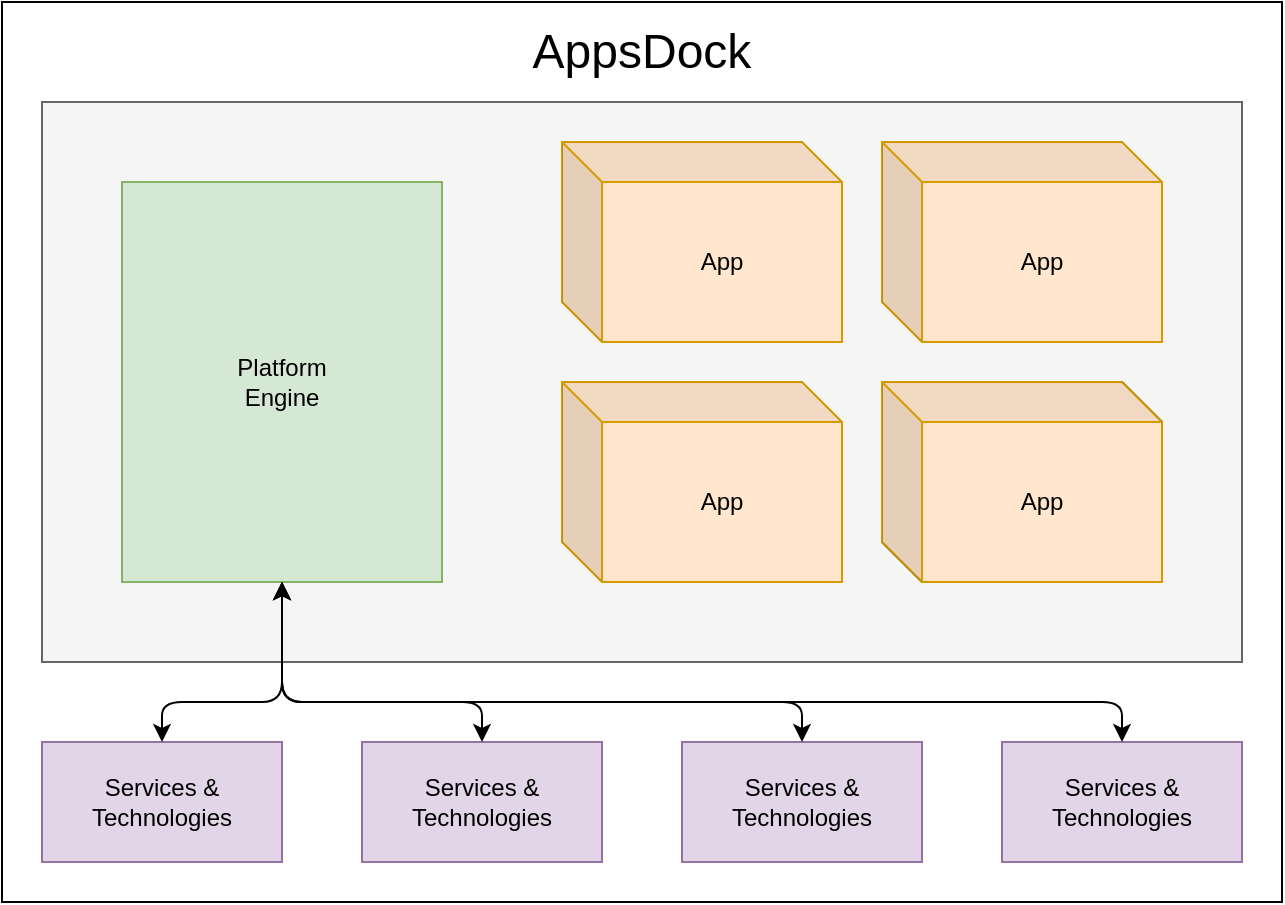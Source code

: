 <mxfile version="12.1.3" type="device" pages="1"><diagram id="Z16o7MOlmh4rmQ5dFEUS" name="Page-1"><mxGraphModel dx="1693" dy="877" grid="1" gridSize="10" guides="1" tooltips="1" connect="1" arrows="1" fold="1" page="0" pageScale="1" pageWidth="827" pageHeight="1169" math="0" shadow="0"><root><mxCell id="0"/><mxCell id="1" parent="0"/><mxCell id="Dz4RkriVq6UIuAaJs6ng-25" value="" style="rounded=0;whiteSpace=wrap;html=1;" vertex="1" parent="1"><mxGeometry x="20" y="270" width="640" height="450" as="geometry"/></mxCell><mxCell id="Dz4RkriVq6UIuAaJs6ng-6" value="" style="rounded=0;whiteSpace=wrap;html=1;fillColor=#f5f5f5;strokeColor=#666666;fontColor=#333333;" vertex="1" parent="1"><mxGeometry x="40" y="320" width="600" height="280" as="geometry"/></mxCell><mxCell id="Dz4RkriVq6UIuAaJs6ng-1" value="App" style="shape=cube;whiteSpace=wrap;html=1;boundedLbl=1;backgroundOutline=1;darkOpacity=0.05;darkOpacity2=0.1;fillColor=#ffe6cc;strokeColor=#d79b00;" vertex="1" parent="1"><mxGeometry x="300" y="460" width="140" height="100" as="geometry"/></mxCell><mxCell id="Dz4RkriVq6UIuAaJs6ng-2" value="App" style="shape=cube;whiteSpace=wrap;html=1;boundedLbl=1;backgroundOutline=1;darkOpacity=0.05;darkOpacity2=0.1;fillColor=#ffe6cc;strokeColor=#d79b00;" vertex="1" parent="1"><mxGeometry x="300" y="340" width="140" height="100" as="geometry"/></mxCell><mxCell id="Dz4RkriVq6UIuAaJs6ng-3" value="App" style="shape=cube;whiteSpace=wrap;html=1;boundedLbl=1;backgroundOutline=1;darkOpacity=0.05;darkOpacity2=0.1;fillColor=#ffe6cc;strokeColor=#d79b00;" vertex="1" parent="1"><mxGeometry x="460" y="340" width="140" height="100" as="geometry"/></mxCell><mxCell id="Dz4RkriVq6UIuAaJs6ng-4" value="App" style="shape=cube;whiteSpace=wrap;html=1;boundedLbl=1;backgroundOutline=1;darkOpacity=0.05;darkOpacity2=0.1;" vertex="1" parent="1"><mxGeometry x="460" y="460" width="140" height="100" as="geometry"/></mxCell><mxCell id="Dz4RkriVq6UIuAaJs6ng-7" value="App" style="shape=cube;whiteSpace=wrap;html=1;boundedLbl=1;backgroundOutline=1;darkOpacity=0.05;darkOpacity2=0.1;fillColor=#ffe6cc;strokeColor=#d79b00;" vertex="1" parent="1"><mxGeometry x="460" y="460" width="140" height="100" as="geometry"/></mxCell><mxCell id="Dz4RkriVq6UIuAaJs6ng-8" value="Services&amp;nbsp;&amp;amp; Technologies" style="rounded=0;whiteSpace=wrap;html=1;fillColor=#e1d5e7;strokeColor=#9673a6;" vertex="1" parent="1"><mxGeometry x="40" y="640" width="120" height="60" as="geometry"/></mxCell><mxCell id="Dz4RkriVq6UIuAaJs6ng-9" value="Services&amp;nbsp;&lt;span style=&quot;white-space: normal&quot;&gt;&amp;amp; Technologies&lt;/span&gt;" style="rounded=0;whiteSpace=wrap;html=1;fillColor=#e1d5e7;strokeColor=#9673a6;" vertex="1" parent="1"><mxGeometry x="200" y="640" width="120" height="60" as="geometry"/></mxCell><mxCell id="Dz4RkriVq6UIuAaJs6ng-10" value="Services&amp;nbsp;&lt;span style=&quot;white-space: normal&quot;&gt;&amp;amp; Technologies&lt;/span&gt;" style="rounded=0;whiteSpace=wrap;html=1;fillColor=#e1d5e7;strokeColor=#9673a6;" vertex="1" parent="1"><mxGeometry x="360" y="640" width="120" height="60" as="geometry"/></mxCell><mxCell id="Dz4RkriVq6UIuAaJs6ng-11" value="&lt;span style=&quot;white-space: normal&quot;&gt;Services &amp;amp; Technologies&lt;/span&gt;" style="rounded=0;whiteSpace=wrap;html=1;fillColor=#e1d5e7;strokeColor=#9673a6;" vertex="1" parent="1"><mxGeometry x="520" y="640" width="120" height="60" as="geometry"/></mxCell><mxCell id="Dz4RkriVq6UIuAaJs6ng-12" value="Platform&lt;br&gt;Engine" style="rounded=0;whiteSpace=wrap;html=1;fillColor=#d5e8d4;strokeColor=#82b366;" vertex="1" parent="1"><mxGeometry x="80" y="360" width="160" height="200" as="geometry"/></mxCell><mxCell id="Dz4RkriVq6UIuAaJs6ng-13" value="&lt;font style=&quot;font-size: 24px&quot;&gt;AppsDock&lt;/font&gt;" style="text;html=1;strokeColor=none;fillColor=none;align=center;verticalAlign=middle;whiteSpace=wrap;rounded=0;" vertex="1" parent="1"><mxGeometry x="260" y="280" width="160" height="30" as="geometry"/></mxCell><mxCell id="Dz4RkriVq6UIuAaJs6ng-15" value="" style="endArrow=classic;startArrow=classic;html=1;entryX=0.5;entryY=1;entryDx=0;entryDy=0;exitX=0.5;exitY=0;exitDx=0;exitDy=0;" edge="1" parent="1" source="Dz4RkriVq6UIuAaJs6ng-8" target="Dz4RkriVq6UIuAaJs6ng-12"><mxGeometry width="50" height="50" relative="1" as="geometry"><mxPoint x="-60" y="620" as="sourcePoint"/><mxPoint x="-10" y="570" as="targetPoint"/><Array as="points"><mxPoint x="100" y="620"/><mxPoint x="160" y="620"/></Array></mxGeometry></mxCell><mxCell id="Dz4RkriVq6UIuAaJs6ng-16" value="" style="endArrow=classic;startArrow=classic;html=1;entryX=0.5;entryY=1;entryDx=0;entryDy=0;exitX=0.5;exitY=0;exitDx=0;exitDy=0;" edge="1" parent="1" source="Dz4RkriVq6UIuAaJs6ng-9" target="Dz4RkriVq6UIuAaJs6ng-12"><mxGeometry width="50" height="50" relative="1" as="geometry"><mxPoint x="200" y="650" as="sourcePoint"/><mxPoint x="250" y="600" as="targetPoint"/><Array as="points"><mxPoint x="260" y="620"/><mxPoint x="160" y="620"/></Array></mxGeometry></mxCell><mxCell id="Dz4RkriVq6UIuAaJs6ng-17" value="" style="endArrow=classic;startArrow=classic;html=1;entryX=0.5;entryY=1;entryDx=0;entryDy=0;exitX=0.5;exitY=0;exitDx=0;exitDy=0;" edge="1" parent="1" source="Dz4RkriVq6UIuAaJs6ng-10" target="Dz4RkriVq6UIuAaJs6ng-12"><mxGeometry width="50" height="50" relative="1" as="geometry"><mxPoint x="310" y="800" as="sourcePoint"/><mxPoint x="360" y="750" as="targetPoint"/><Array as="points"><mxPoint x="420" y="620"/><mxPoint x="160" y="620"/></Array></mxGeometry></mxCell><mxCell id="Dz4RkriVq6UIuAaJs6ng-18" value="" style="endArrow=classic;startArrow=classic;html=1;entryX=0.5;entryY=0;entryDx=0;entryDy=0;exitX=0.5;exitY=1;exitDx=0;exitDy=0;" edge="1" parent="1" source="Dz4RkriVq6UIuAaJs6ng-12" target="Dz4RkriVq6UIuAaJs6ng-11"><mxGeometry width="50" height="50" relative="1" as="geometry"><mxPoint x="400" y="800" as="sourcePoint"/><mxPoint x="450" y="750" as="targetPoint"/><Array as="points"><mxPoint x="160" y="620"/><mxPoint x="580" y="620"/></Array></mxGeometry></mxCell></root></mxGraphModel></diagram></mxfile>